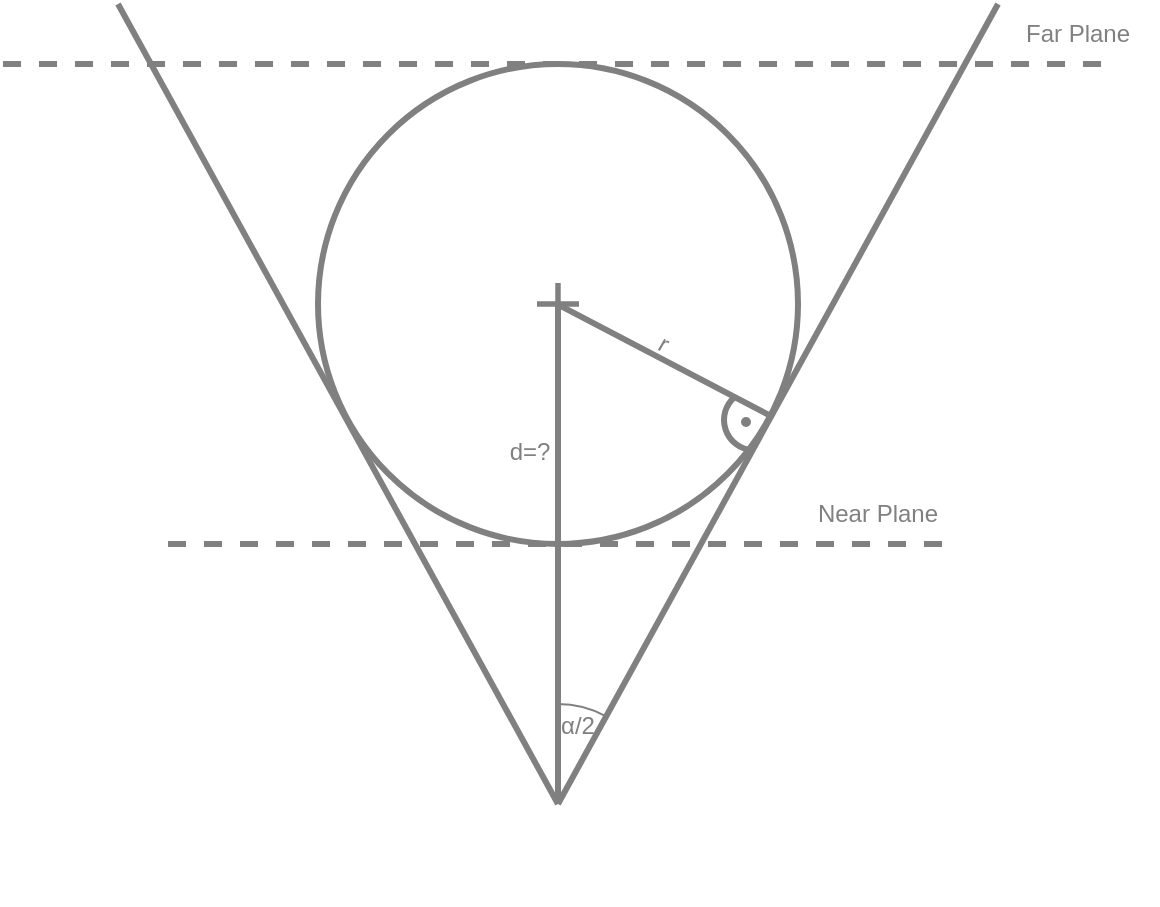 <mxfile version="22.1.16" type="device">
  <diagram name="Page-1" id="73ZbL7ua-xhfEu1wsUjJ">
    <mxGraphModel dx="1195" dy="697" grid="1" gridSize="10" guides="1" tooltips="1" connect="1" arrows="1" fold="1" page="1" pageScale="1" pageWidth="850" pageHeight="1100" math="0" shadow="0">
      <root>
        <mxCell id="0" />
        <mxCell id="1" parent="0" />
        <mxCell id="AvI1k_0ByyjU4rYZyRGF-1" value="" style="endArrow=none;html=1;rounded=0;strokeWidth=3;strokeColor=#808080;fontColor=#808080;" parent="1" edge="1">
          <mxGeometry width="50" height="50" relative="1" as="geometry">
            <mxPoint x="400" y="480" as="sourcePoint" />
            <mxPoint x="180" y="80" as="targetPoint" />
          </mxGeometry>
        </mxCell>
        <mxCell id="AvI1k_0ByyjU4rYZyRGF-2" value="" style="endArrow=none;html=1;rounded=0;strokeWidth=3;strokeColor=#808080;fontColor=#808080;" parent="1" edge="1">
          <mxGeometry width="50" height="50" relative="1" as="geometry">
            <mxPoint x="400" y="480" as="sourcePoint" />
            <mxPoint x="620" y="80" as="targetPoint" />
          </mxGeometry>
        </mxCell>
        <mxCell id="AvI1k_0ByyjU4rYZyRGF-3" value="" style="ellipse;whiteSpace=wrap;html=1;fontColor=#808080;strokeColor=#808080;strokeWidth=3;fillColor=none;" parent="1" vertex="1">
          <mxGeometry x="280" y="110" width="240" height="240" as="geometry" />
        </mxCell>
        <mxCell id="AvI1k_0ByyjU4rYZyRGF-4" value="" style="shape=cross;whiteSpace=wrap;html=1;fontColor=#808080;strokeColor=#808080;size=0.087;fillColor=#808080;" parent="1" vertex="1">
          <mxGeometry x="390" y="220" width="20" height="20" as="geometry" />
        </mxCell>
        <mxCell id="AvI1k_0ByyjU4rYZyRGF-6" value="" style="endArrow=none;html=1;rounded=0;dashed=1;strokeWidth=3;strokeColor=#808080;fontColor=#808080;" parent="1" edge="1">
          <mxGeometry width="50" height="50" relative="1" as="geometry">
            <mxPoint x="205" y="350" as="sourcePoint" />
            <mxPoint x="595" y="350" as="targetPoint" />
          </mxGeometry>
        </mxCell>
        <mxCell id="AvI1k_0ByyjU4rYZyRGF-7" value="" style="endArrow=none;html=1;rounded=0;dashed=1;strokeWidth=3;strokeColor=#808080;fontColor=#808080;" parent="1" edge="1">
          <mxGeometry width="50" height="50" relative="1" as="geometry">
            <mxPoint x="122.5" y="110" as="sourcePoint" />
            <mxPoint x="677.5" y="110" as="targetPoint" />
          </mxGeometry>
        </mxCell>
        <mxCell id="AvI1k_0ByyjU4rYZyRGF-8" value="Near Plane" style="text;html=1;strokeColor=none;fillColor=none;align=center;verticalAlign=middle;whiteSpace=wrap;rounded=0;fontColor=#808080;" parent="1" vertex="1">
          <mxGeometry x="520" y="320" width="80" height="30" as="geometry" />
        </mxCell>
        <mxCell id="AvI1k_0ByyjU4rYZyRGF-9" value="Far Plane" style="text;html=1;strokeColor=none;fillColor=none;align=center;verticalAlign=middle;whiteSpace=wrap;rounded=0;fontColor=#808080;" parent="1" vertex="1">
          <mxGeometry x="620" y="80" width="80" height="30" as="geometry" />
        </mxCell>
        <mxCell id="AvI1k_0ByyjU4rYZyRGF-10" value="" style="endArrow=none;html=1;rounded=0;fontColor=#808080;strokeColor=#808080;strokeWidth=3;" parent="1" edge="1">
          <mxGeometry width="50" height="50" relative="1" as="geometry">
            <mxPoint x="400" y="480" as="sourcePoint" />
            <mxPoint x="400" y="230" as="targetPoint" />
          </mxGeometry>
        </mxCell>
        <mxCell id="AvI1k_0ByyjU4rYZyRGF-11" value="" style="endArrow=none;html=1;rounded=0;entryX=0.501;entryY=0.515;entryDx=0;entryDy=0;entryPerimeter=0;exitX=0.943;exitY=0.733;exitDx=0;exitDy=0;exitPerimeter=0;fontColor=#808080;strokeColor=#808080;strokeWidth=3;" parent="1" source="AvI1k_0ByyjU4rYZyRGF-3" target="AvI1k_0ByyjU4rYZyRGF-4" edge="1">
          <mxGeometry width="50" height="50" relative="1" as="geometry">
            <mxPoint x="480" y="360" as="sourcePoint" />
            <mxPoint x="410" y="240" as="targetPoint" />
          </mxGeometry>
        </mxCell>
        <mxCell id="AvI1k_0ByyjU4rYZyRGF-19" value="" style="verticalLabelPosition=bottom;verticalAlign=top;html=1;shape=mxgraph.basic.arc;startAngle=0.505;endAngle=0.893;fontColor=#808080;strokeColor=#808080;strokeWidth=3;" parent="1" vertex="1">
          <mxGeometry x="483" y="273" width="30" height="30" as="geometry" />
        </mxCell>
        <mxCell id="AvI1k_0ByyjU4rYZyRGF-21" value="" style="ellipse;whiteSpace=wrap;html=1;aspect=fixed;fillColor=#808080;fontColor=#808080;strokeColor=#808080;" parent="1" vertex="1">
          <mxGeometry x="492" y="287" width="4" height="4" as="geometry" />
        </mxCell>
        <mxCell id="AvI1k_0ByyjU4rYZyRGF-22" value="" style="verticalLabelPosition=bottom;verticalAlign=top;html=1;shape=mxgraph.basic.arc;startAngle=0;endAngle=0.079;fontColor=#808080;strokeColor=#808080;" parent="1" vertex="1">
          <mxGeometry x="350" y="430" width="100" height="100" as="geometry" />
        </mxCell>
        <mxCell id="AvI1k_0ByyjU4rYZyRGF-23" value="α/2" style="text;html=1;strokeColor=none;fillColor=none;align=center;verticalAlign=middle;whiteSpace=wrap;rounded=0;fontColor=#808080;" parent="1" vertex="1">
          <mxGeometry x="380" y="426" width="60" height="30" as="geometry" />
        </mxCell>
        <mxCell id="AvI1k_0ByyjU4rYZyRGF-24" value="r" style="text;html=1;strokeColor=none;fillColor=none;align=center;verticalAlign=middle;whiteSpace=wrap;rounded=0;rotation=30;fontColor=#808080;" parent="1" vertex="1">
          <mxGeometry x="423" y="235" width="60" height="30" as="geometry" />
        </mxCell>
        <mxCell id="AvI1k_0ByyjU4rYZyRGF-26" value="d=?" style="text;html=1;strokeColor=none;fillColor=none;align=center;verticalAlign=middle;whiteSpace=wrap;rounded=0;fontColor=#808080;" parent="1" vertex="1">
          <mxGeometry x="356" y="289" width="60" height="30" as="geometry" />
        </mxCell>
      </root>
    </mxGraphModel>
  </diagram>
</mxfile>
